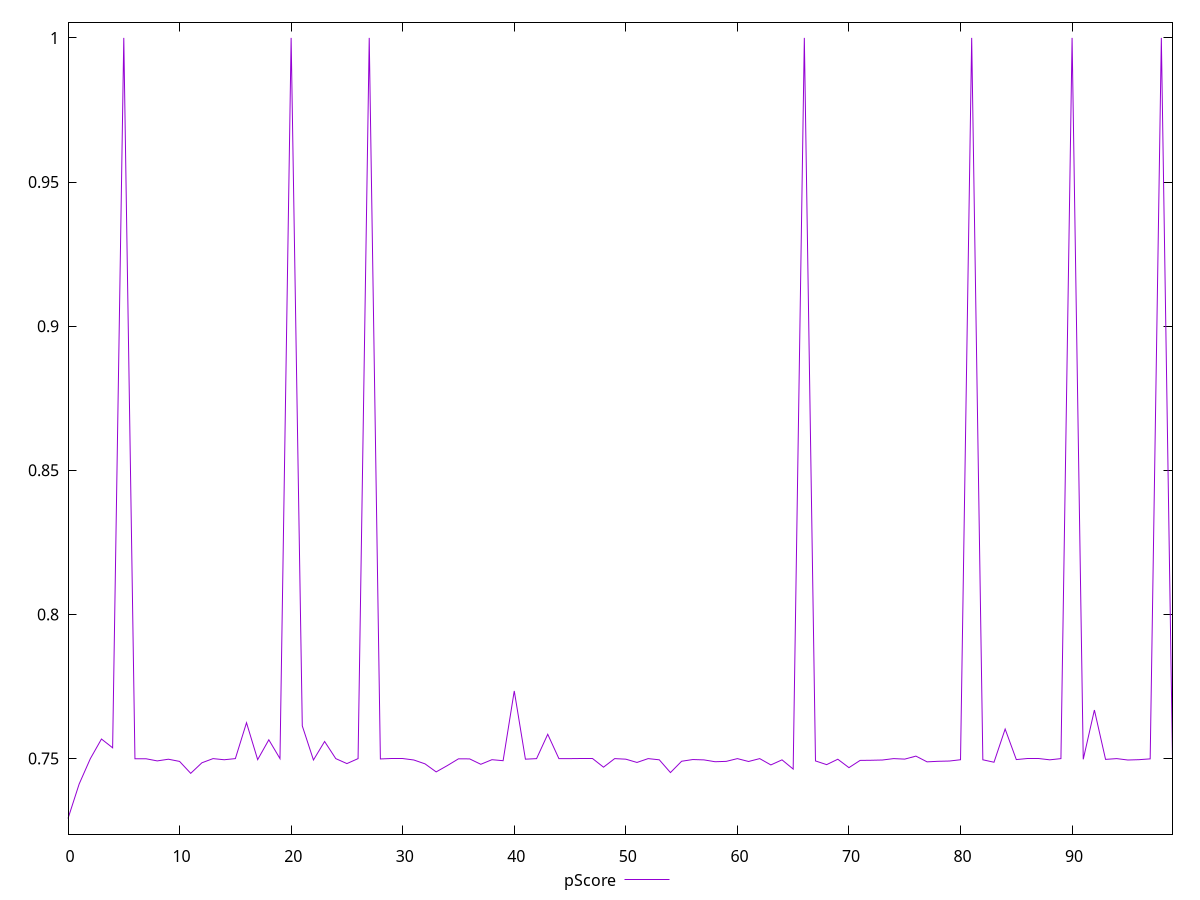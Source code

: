 reset

$pScore <<EOF
0 0.7292188888888889
1 0.7411966666666666
2 0.74997
3 0.7567966667811076
4 0.753744166692098
5 1
6 0.7499477777777778
7 0.7499433333333333
8 0.7492033333333333
9 0.7497888888888888
10 0.7490311111111111
11 0.7448922222222222
12 0.7485466666666667
13 0.75
14 0.7496044444444444
15 0.75
16 0.7624433334668477
17 0.7496455555555556
18 0.7565258332093556
19 0.75
20 1
21 0.7613516664505005
22 0.7495222222222222
23 0.7559416667620341
24 0.75
25 0.7482733333333333
26 0.75
27 1
28 0.7498833333333333
29 0.75
30 0.75
31 0.74952
32 0.7481844444444444
33 0.7453911111111111
34 0.7475766666666667
35 0.7499255555555555
36 0.7499055555555555
37 0.7480311111111111
38 0.7496255555555555
39 0.7492777777777778
40 0.7734791668256124
41 0.7498055555555555
42 0.7499922222222222
43 0.7584416663646698
44 0.7499977777777778
45 0.7499966666666666
46 0.75
47 0.75
48 0.7470322222222222
49 0.75
50 0.7498044444444445
51 0.7486688888888888
52 0.75
53 0.7495844444444445
54 0.7451555555555556
55 0.7490822222222222
56 0.7496766666666667
57 0.74956
58 0.7489188888888889
59 0.7490433333333334
60 0.75
61 0.7490011111111111
62 0.75
63 0.7478111111111111
64 0.7495666666666667
65 0.7463733333333333
66 1
67 0.7491955555555556
68 0.74791
69 0.7497855555555556
70 0.7468633333333333
71 0.7493766666666667
72 0.7494255555555556
73 0.7495166666666666
74 0.75
75 0.7498288888888889
76 0.7508674995104472
77 0.74888
78 0.7490677777777778
79 0.7491588888888889
80 0.7496077777777778
81 1
82 0.74959
83 0.7487422222222222
84 0.7602525003751119
85 0.7496666666666667
86 0.75
87 0.75
88 0.74958
89 0.75
90 1
91 0.7497511111111111
92 0.7668533329168955
93 0.7497344444444445
94 0.75
95 0.7495122222222222
96 0.7496322222222223
97 0.7499122222222222
98 1
99 0.7499277777777777
EOF

set key outside below
set xrange [0:99]
set yrange [0.7238032666666666:1.0054156222222221]
set trange [0.7238032666666666:1.0054156222222221]
set terminal svg size 640, 500 enhanced background rgb 'white'
set output "report_00017_2021-02-10T15-08-03.406Z/uses-rel-preconnect/samples/pages/pScore/values.svg"

plot $pScore title "pScore" with line

reset
